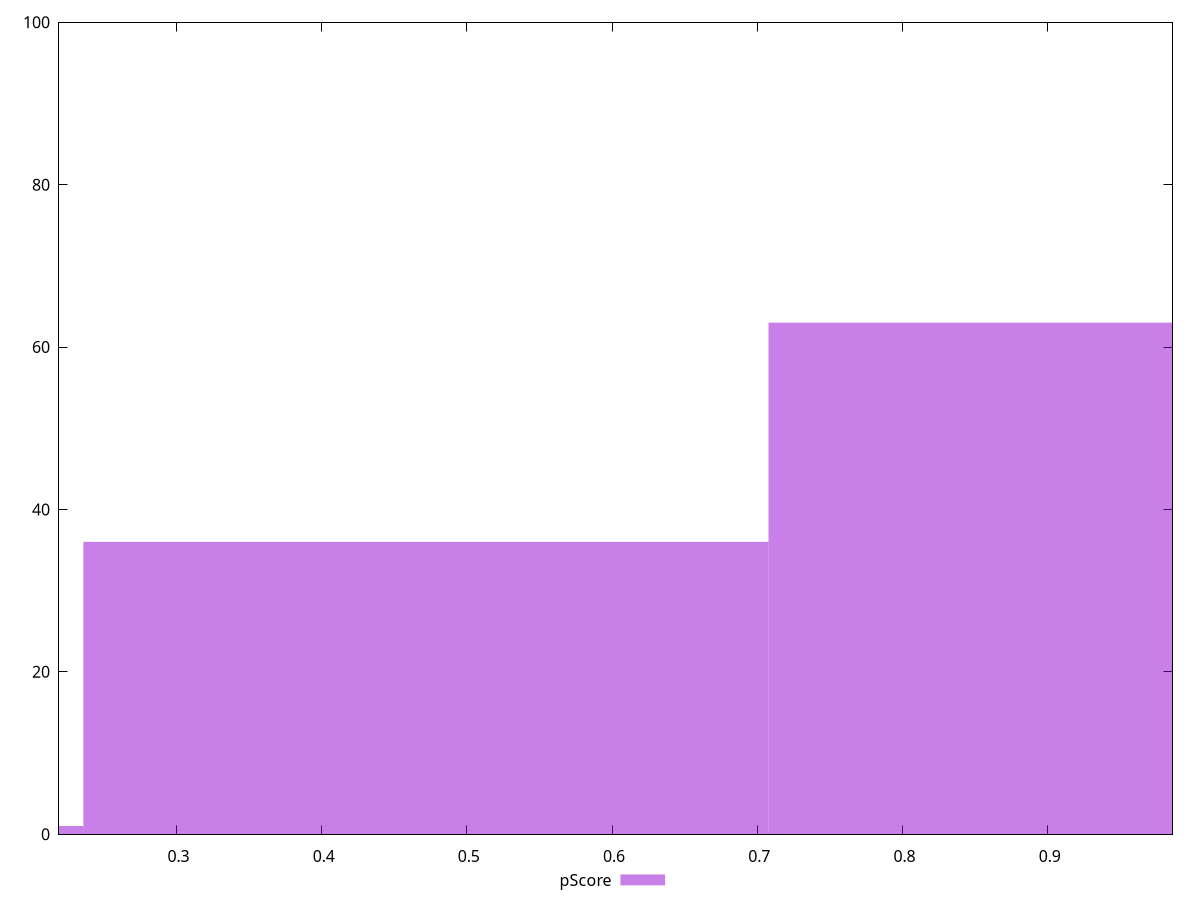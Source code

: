 reset

$pScore <<EOF
0.943618888444285 63
0.4718094442221425 36
0 1
EOF

set key outside below
set boxwidth 0.4718094442221425
set xrange [0.21913368663471666:0.9859087356930933]
set yrange [0:100]
set trange [0:100]
set style fill transparent solid 0.5 noborder
set terminal svg size 640, 490 enhanced background rgb 'white'
set output "report_00013_2021-02-09T12-04-24.940Z/mainthread-work-breakdown/samples/pages+cached+noadtech/pScore/histogram.svg"

plot $pScore title "pScore" with boxes

reset
